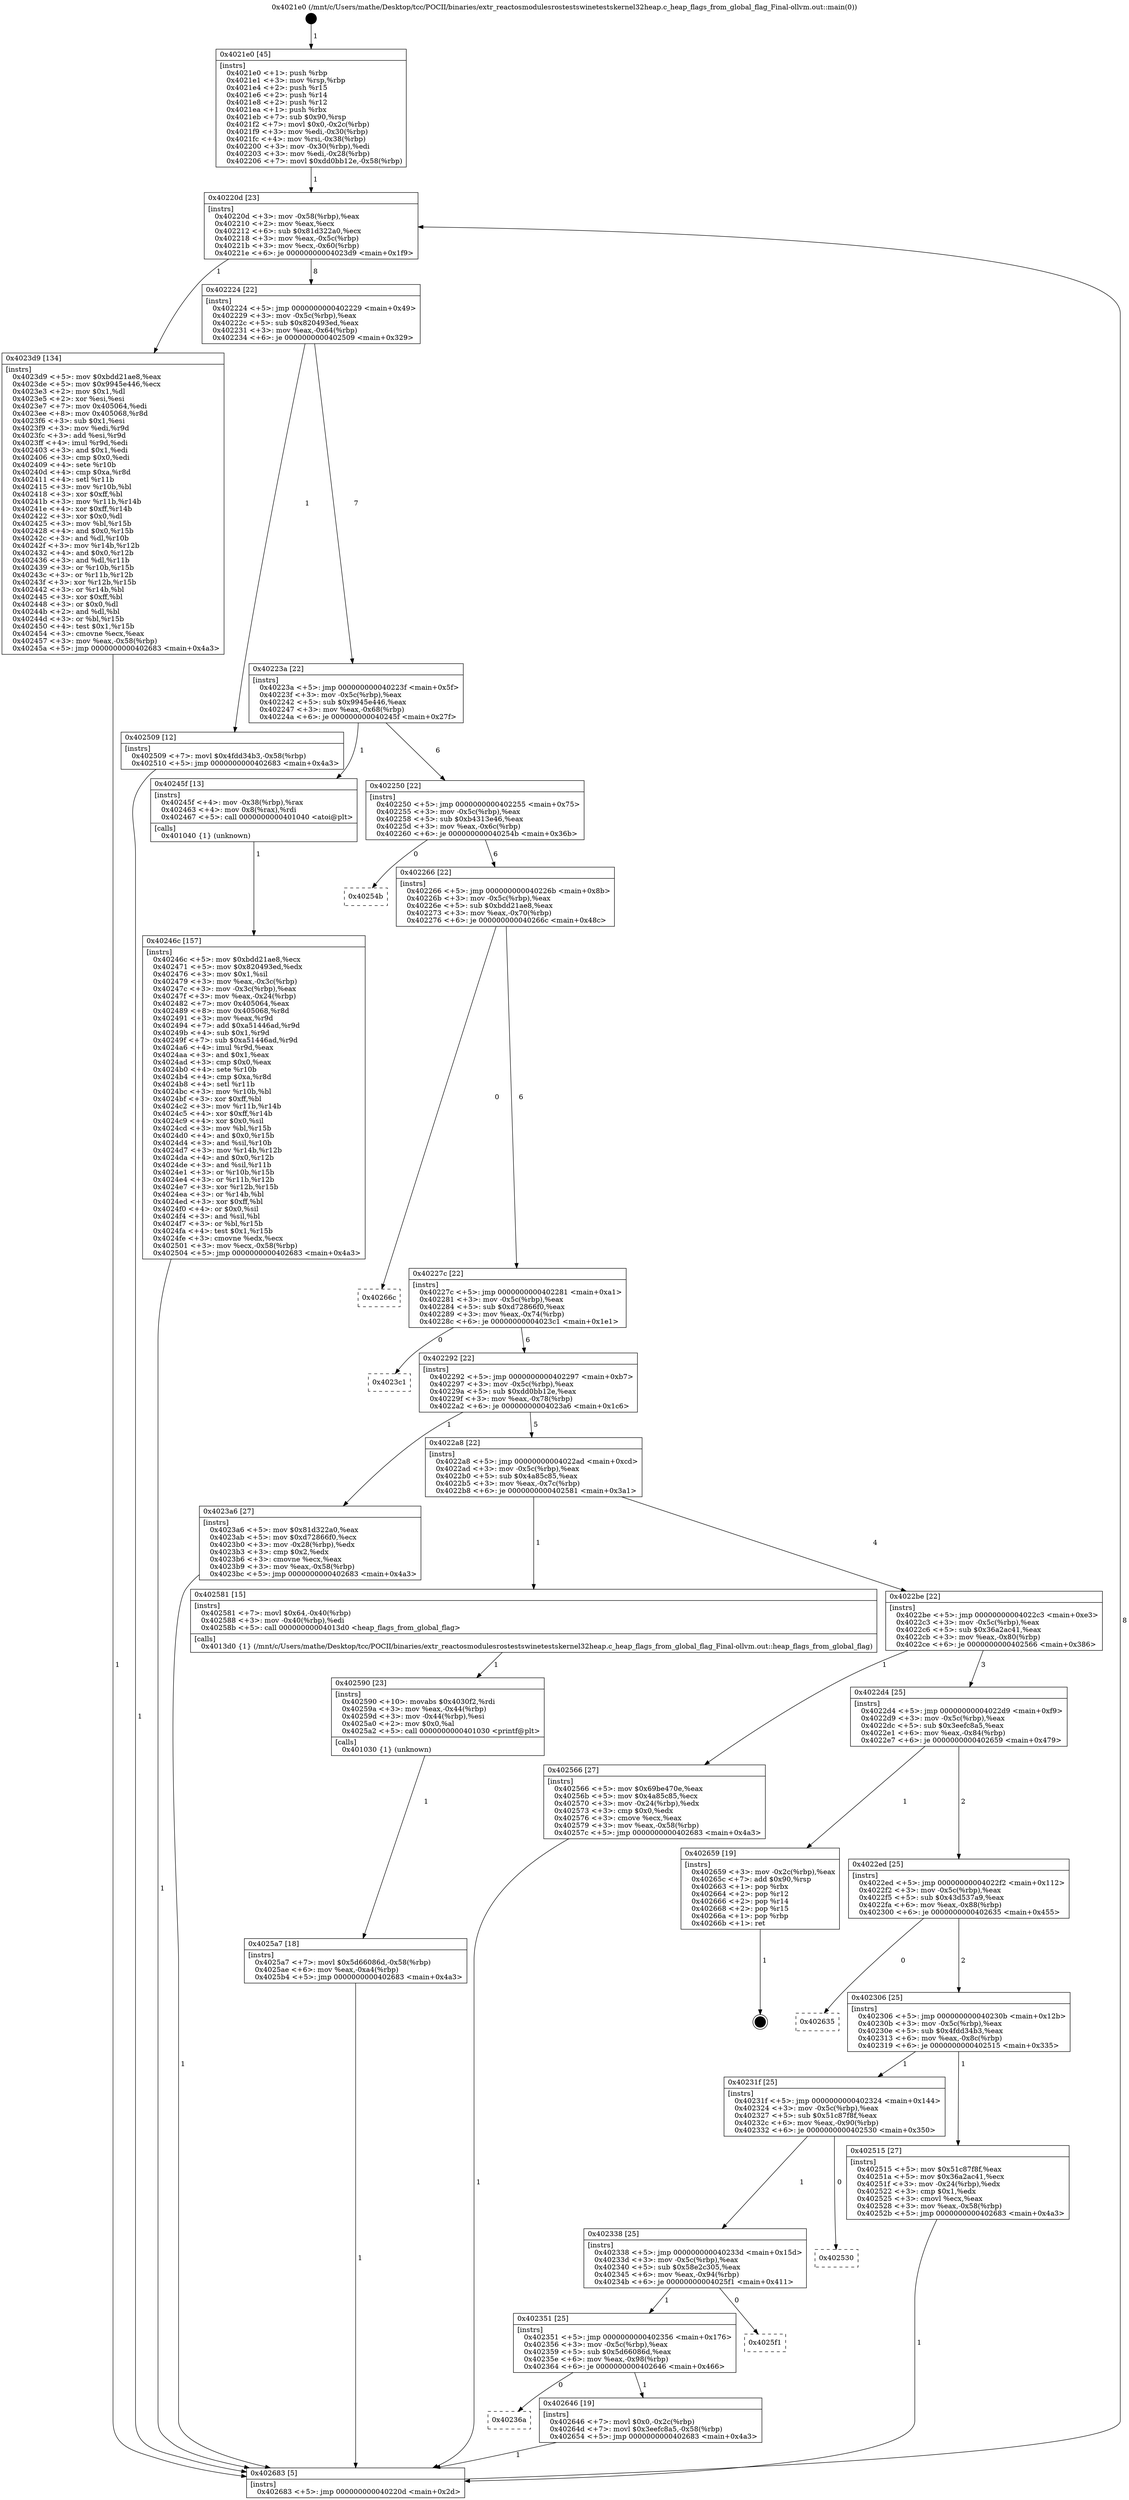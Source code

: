 digraph "0x4021e0" {
  label = "0x4021e0 (/mnt/c/Users/mathe/Desktop/tcc/POCII/binaries/extr_reactosmodulesrostestswinetestskernel32heap.c_heap_flags_from_global_flag_Final-ollvm.out::main(0))"
  labelloc = "t"
  node[shape=record]

  Entry [label="",width=0.3,height=0.3,shape=circle,fillcolor=black,style=filled]
  "0x40220d" [label="{
     0x40220d [23]\l
     | [instrs]\l
     &nbsp;&nbsp;0x40220d \<+3\>: mov -0x58(%rbp),%eax\l
     &nbsp;&nbsp;0x402210 \<+2\>: mov %eax,%ecx\l
     &nbsp;&nbsp;0x402212 \<+6\>: sub $0x81d322a0,%ecx\l
     &nbsp;&nbsp;0x402218 \<+3\>: mov %eax,-0x5c(%rbp)\l
     &nbsp;&nbsp;0x40221b \<+3\>: mov %ecx,-0x60(%rbp)\l
     &nbsp;&nbsp;0x40221e \<+6\>: je 00000000004023d9 \<main+0x1f9\>\l
  }"]
  "0x4023d9" [label="{
     0x4023d9 [134]\l
     | [instrs]\l
     &nbsp;&nbsp;0x4023d9 \<+5\>: mov $0xbdd21ae8,%eax\l
     &nbsp;&nbsp;0x4023de \<+5\>: mov $0x9945e446,%ecx\l
     &nbsp;&nbsp;0x4023e3 \<+2\>: mov $0x1,%dl\l
     &nbsp;&nbsp;0x4023e5 \<+2\>: xor %esi,%esi\l
     &nbsp;&nbsp;0x4023e7 \<+7\>: mov 0x405064,%edi\l
     &nbsp;&nbsp;0x4023ee \<+8\>: mov 0x405068,%r8d\l
     &nbsp;&nbsp;0x4023f6 \<+3\>: sub $0x1,%esi\l
     &nbsp;&nbsp;0x4023f9 \<+3\>: mov %edi,%r9d\l
     &nbsp;&nbsp;0x4023fc \<+3\>: add %esi,%r9d\l
     &nbsp;&nbsp;0x4023ff \<+4\>: imul %r9d,%edi\l
     &nbsp;&nbsp;0x402403 \<+3\>: and $0x1,%edi\l
     &nbsp;&nbsp;0x402406 \<+3\>: cmp $0x0,%edi\l
     &nbsp;&nbsp;0x402409 \<+4\>: sete %r10b\l
     &nbsp;&nbsp;0x40240d \<+4\>: cmp $0xa,%r8d\l
     &nbsp;&nbsp;0x402411 \<+4\>: setl %r11b\l
     &nbsp;&nbsp;0x402415 \<+3\>: mov %r10b,%bl\l
     &nbsp;&nbsp;0x402418 \<+3\>: xor $0xff,%bl\l
     &nbsp;&nbsp;0x40241b \<+3\>: mov %r11b,%r14b\l
     &nbsp;&nbsp;0x40241e \<+4\>: xor $0xff,%r14b\l
     &nbsp;&nbsp;0x402422 \<+3\>: xor $0x0,%dl\l
     &nbsp;&nbsp;0x402425 \<+3\>: mov %bl,%r15b\l
     &nbsp;&nbsp;0x402428 \<+4\>: and $0x0,%r15b\l
     &nbsp;&nbsp;0x40242c \<+3\>: and %dl,%r10b\l
     &nbsp;&nbsp;0x40242f \<+3\>: mov %r14b,%r12b\l
     &nbsp;&nbsp;0x402432 \<+4\>: and $0x0,%r12b\l
     &nbsp;&nbsp;0x402436 \<+3\>: and %dl,%r11b\l
     &nbsp;&nbsp;0x402439 \<+3\>: or %r10b,%r15b\l
     &nbsp;&nbsp;0x40243c \<+3\>: or %r11b,%r12b\l
     &nbsp;&nbsp;0x40243f \<+3\>: xor %r12b,%r15b\l
     &nbsp;&nbsp;0x402442 \<+3\>: or %r14b,%bl\l
     &nbsp;&nbsp;0x402445 \<+3\>: xor $0xff,%bl\l
     &nbsp;&nbsp;0x402448 \<+3\>: or $0x0,%dl\l
     &nbsp;&nbsp;0x40244b \<+2\>: and %dl,%bl\l
     &nbsp;&nbsp;0x40244d \<+3\>: or %bl,%r15b\l
     &nbsp;&nbsp;0x402450 \<+4\>: test $0x1,%r15b\l
     &nbsp;&nbsp;0x402454 \<+3\>: cmovne %ecx,%eax\l
     &nbsp;&nbsp;0x402457 \<+3\>: mov %eax,-0x58(%rbp)\l
     &nbsp;&nbsp;0x40245a \<+5\>: jmp 0000000000402683 \<main+0x4a3\>\l
  }"]
  "0x402224" [label="{
     0x402224 [22]\l
     | [instrs]\l
     &nbsp;&nbsp;0x402224 \<+5\>: jmp 0000000000402229 \<main+0x49\>\l
     &nbsp;&nbsp;0x402229 \<+3\>: mov -0x5c(%rbp),%eax\l
     &nbsp;&nbsp;0x40222c \<+5\>: sub $0x820493ed,%eax\l
     &nbsp;&nbsp;0x402231 \<+3\>: mov %eax,-0x64(%rbp)\l
     &nbsp;&nbsp;0x402234 \<+6\>: je 0000000000402509 \<main+0x329\>\l
  }"]
  Exit [label="",width=0.3,height=0.3,shape=circle,fillcolor=black,style=filled,peripheries=2]
  "0x402509" [label="{
     0x402509 [12]\l
     | [instrs]\l
     &nbsp;&nbsp;0x402509 \<+7\>: movl $0x4fdd34b3,-0x58(%rbp)\l
     &nbsp;&nbsp;0x402510 \<+5\>: jmp 0000000000402683 \<main+0x4a3\>\l
  }"]
  "0x40223a" [label="{
     0x40223a [22]\l
     | [instrs]\l
     &nbsp;&nbsp;0x40223a \<+5\>: jmp 000000000040223f \<main+0x5f\>\l
     &nbsp;&nbsp;0x40223f \<+3\>: mov -0x5c(%rbp),%eax\l
     &nbsp;&nbsp;0x402242 \<+5\>: sub $0x9945e446,%eax\l
     &nbsp;&nbsp;0x402247 \<+3\>: mov %eax,-0x68(%rbp)\l
     &nbsp;&nbsp;0x40224a \<+6\>: je 000000000040245f \<main+0x27f\>\l
  }"]
  "0x40236a" [label="{
     0x40236a\l
  }", style=dashed]
  "0x40245f" [label="{
     0x40245f [13]\l
     | [instrs]\l
     &nbsp;&nbsp;0x40245f \<+4\>: mov -0x38(%rbp),%rax\l
     &nbsp;&nbsp;0x402463 \<+4\>: mov 0x8(%rax),%rdi\l
     &nbsp;&nbsp;0x402467 \<+5\>: call 0000000000401040 \<atoi@plt\>\l
     | [calls]\l
     &nbsp;&nbsp;0x401040 \{1\} (unknown)\l
  }"]
  "0x402250" [label="{
     0x402250 [22]\l
     | [instrs]\l
     &nbsp;&nbsp;0x402250 \<+5\>: jmp 0000000000402255 \<main+0x75\>\l
     &nbsp;&nbsp;0x402255 \<+3\>: mov -0x5c(%rbp),%eax\l
     &nbsp;&nbsp;0x402258 \<+5\>: sub $0xb4313e46,%eax\l
     &nbsp;&nbsp;0x40225d \<+3\>: mov %eax,-0x6c(%rbp)\l
     &nbsp;&nbsp;0x402260 \<+6\>: je 000000000040254b \<main+0x36b\>\l
  }"]
  "0x402646" [label="{
     0x402646 [19]\l
     | [instrs]\l
     &nbsp;&nbsp;0x402646 \<+7\>: movl $0x0,-0x2c(%rbp)\l
     &nbsp;&nbsp;0x40264d \<+7\>: movl $0x3eefc8a5,-0x58(%rbp)\l
     &nbsp;&nbsp;0x402654 \<+5\>: jmp 0000000000402683 \<main+0x4a3\>\l
  }"]
  "0x40254b" [label="{
     0x40254b\l
  }", style=dashed]
  "0x402266" [label="{
     0x402266 [22]\l
     | [instrs]\l
     &nbsp;&nbsp;0x402266 \<+5\>: jmp 000000000040226b \<main+0x8b\>\l
     &nbsp;&nbsp;0x40226b \<+3\>: mov -0x5c(%rbp),%eax\l
     &nbsp;&nbsp;0x40226e \<+5\>: sub $0xbdd21ae8,%eax\l
     &nbsp;&nbsp;0x402273 \<+3\>: mov %eax,-0x70(%rbp)\l
     &nbsp;&nbsp;0x402276 \<+6\>: je 000000000040266c \<main+0x48c\>\l
  }"]
  "0x402351" [label="{
     0x402351 [25]\l
     | [instrs]\l
     &nbsp;&nbsp;0x402351 \<+5\>: jmp 0000000000402356 \<main+0x176\>\l
     &nbsp;&nbsp;0x402356 \<+3\>: mov -0x5c(%rbp),%eax\l
     &nbsp;&nbsp;0x402359 \<+5\>: sub $0x5d66086d,%eax\l
     &nbsp;&nbsp;0x40235e \<+6\>: mov %eax,-0x98(%rbp)\l
     &nbsp;&nbsp;0x402364 \<+6\>: je 0000000000402646 \<main+0x466\>\l
  }"]
  "0x40266c" [label="{
     0x40266c\l
  }", style=dashed]
  "0x40227c" [label="{
     0x40227c [22]\l
     | [instrs]\l
     &nbsp;&nbsp;0x40227c \<+5\>: jmp 0000000000402281 \<main+0xa1\>\l
     &nbsp;&nbsp;0x402281 \<+3\>: mov -0x5c(%rbp),%eax\l
     &nbsp;&nbsp;0x402284 \<+5\>: sub $0xd72866f0,%eax\l
     &nbsp;&nbsp;0x402289 \<+3\>: mov %eax,-0x74(%rbp)\l
     &nbsp;&nbsp;0x40228c \<+6\>: je 00000000004023c1 \<main+0x1e1\>\l
  }"]
  "0x4025f1" [label="{
     0x4025f1\l
  }", style=dashed]
  "0x4023c1" [label="{
     0x4023c1\l
  }", style=dashed]
  "0x402292" [label="{
     0x402292 [22]\l
     | [instrs]\l
     &nbsp;&nbsp;0x402292 \<+5\>: jmp 0000000000402297 \<main+0xb7\>\l
     &nbsp;&nbsp;0x402297 \<+3\>: mov -0x5c(%rbp),%eax\l
     &nbsp;&nbsp;0x40229a \<+5\>: sub $0xdd0bb12e,%eax\l
     &nbsp;&nbsp;0x40229f \<+3\>: mov %eax,-0x78(%rbp)\l
     &nbsp;&nbsp;0x4022a2 \<+6\>: je 00000000004023a6 \<main+0x1c6\>\l
  }"]
  "0x402338" [label="{
     0x402338 [25]\l
     | [instrs]\l
     &nbsp;&nbsp;0x402338 \<+5\>: jmp 000000000040233d \<main+0x15d\>\l
     &nbsp;&nbsp;0x40233d \<+3\>: mov -0x5c(%rbp),%eax\l
     &nbsp;&nbsp;0x402340 \<+5\>: sub $0x58e2c305,%eax\l
     &nbsp;&nbsp;0x402345 \<+6\>: mov %eax,-0x94(%rbp)\l
     &nbsp;&nbsp;0x40234b \<+6\>: je 00000000004025f1 \<main+0x411\>\l
  }"]
  "0x4023a6" [label="{
     0x4023a6 [27]\l
     | [instrs]\l
     &nbsp;&nbsp;0x4023a6 \<+5\>: mov $0x81d322a0,%eax\l
     &nbsp;&nbsp;0x4023ab \<+5\>: mov $0xd72866f0,%ecx\l
     &nbsp;&nbsp;0x4023b0 \<+3\>: mov -0x28(%rbp),%edx\l
     &nbsp;&nbsp;0x4023b3 \<+3\>: cmp $0x2,%edx\l
     &nbsp;&nbsp;0x4023b6 \<+3\>: cmovne %ecx,%eax\l
     &nbsp;&nbsp;0x4023b9 \<+3\>: mov %eax,-0x58(%rbp)\l
     &nbsp;&nbsp;0x4023bc \<+5\>: jmp 0000000000402683 \<main+0x4a3\>\l
  }"]
  "0x4022a8" [label="{
     0x4022a8 [22]\l
     | [instrs]\l
     &nbsp;&nbsp;0x4022a8 \<+5\>: jmp 00000000004022ad \<main+0xcd\>\l
     &nbsp;&nbsp;0x4022ad \<+3\>: mov -0x5c(%rbp),%eax\l
     &nbsp;&nbsp;0x4022b0 \<+5\>: sub $0x4a85c85,%eax\l
     &nbsp;&nbsp;0x4022b5 \<+3\>: mov %eax,-0x7c(%rbp)\l
     &nbsp;&nbsp;0x4022b8 \<+6\>: je 0000000000402581 \<main+0x3a1\>\l
  }"]
  "0x402683" [label="{
     0x402683 [5]\l
     | [instrs]\l
     &nbsp;&nbsp;0x402683 \<+5\>: jmp 000000000040220d \<main+0x2d\>\l
  }"]
  "0x4021e0" [label="{
     0x4021e0 [45]\l
     | [instrs]\l
     &nbsp;&nbsp;0x4021e0 \<+1\>: push %rbp\l
     &nbsp;&nbsp;0x4021e1 \<+3\>: mov %rsp,%rbp\l
     &nbsp;&nbsp;0x4021e4 \<+2\>: push %r15\l
     &nbsp;&nbsp;0x4021e6 \<+2\>: push %r14\l
     &nbsp;&nbsp;0x4021e8 \<+2\>: push %r12\l
     &nbsp;&nbsp;0x4021ea \<+1\>: push %rbx\l
     &nbsp;&nbsp;0x4021eb \<+7\>: sub $0x90,%rsp\l
     &nbsp;&nbsp;0x4021f2 \<+7\>: movl $0x0,-0x2c(%rbp)\l
     &nbsp;&nbsp;0x4021f9 \<+3\>: mov %edi,-0x30(%rbp)\l
     &nbsp;&nbsp;0x4021fc \<+4\>: mov %rsi,-0x38(%rbp)\l
     &nbsp;&nbsp;0x402200 \<+3\>: mov -0x30(%rbp),%edi\l
     &nbsp;&nbsp;0x402203 \<+3\>: mov %edi,-0x28(%rbp)\l
     &nbsp;&nbsp;0x402206 \<+7\>: movl $0xdd0bb12e,-0x58(%rbp)\l
  }"]
  "0x40246c" [label="{
     0x40246c [157]\l
     | [instrs]\l
     &nbsp;&nbsp;0x40246c \<+5\>: mov $0xbdd21ae8,%ecx\l
     &nbsp;&nbsp;0x402471 \<+5\>: mov $0x820493ed,%edx\l
     &nbsp;&nbsp;0x402476 \<+3\>: mov $0x1,%sil\l
     &nbsp;&nbsp;0x402479 \<+3\>: mov %eax,-0x3c(%rbp)\l
     &nbsp;&nbsp;0x40247c \<+3\>: mov -0x3c(%rbp),%eax\l
     &nbsp;&nbsp;0x40247f \<+3\>: mov %eax,-0x24(%rbp)\l
     &nbsp;&nbsp;0x402482 \<+7\>: mov 0x405064,%eax\l
     &nbsp;&nbsp;0x402489 \<+8\>: mov 0x405068,%r8d\l
     &nbsp;&nbsp;0x402491 \<+3\>: mov %eax,%r9d\l
     &nbsp;&nbsp;0x402494 \<+7\>: add $0xa51446ad,%r9d\l
     &nbsp;&nbsp;0x40249b \<+4\>: sub $0x1,%r9d\l
     &nbsp;&nbsp;0x40249f \<+7\>: sub $0xa51446ad,%r9d\l
     &nbsp;&nbsp;0x4024a6 \<+4\>: imul %r9d,%eax\l
     &nbsp;&nbsp;0x4024aa \<+3\>: and $0x1,%eax\l
     &nbsp;&nbsp;0x4024ad \<+3\>: cmp $0x0,%eax\l
     &nbsp;&nbsp;0x4024b0 \<+4\>: sete %r10b\l
     &nbsp;&nbsp;0x4024b4 \<+4\>: cmp $0xa,%r8d\l
     &nbsp;&nbsp;0x4024b8 \<+4\>: setl %r11b\l
     &nbsp;&nbsp;0x4024bc \<+3\>: mov %r10b,%bl\l
     &nbsp;&nbsp;0x4024bf \<+3\>: xor $0xff,%bl\l
     &nbsp;&nbsp;0x4024c2 \<+3\>: mov %r11b,%r14b\l
     &nbsp;&nbsp;0x4024c5 \<+4\>: xor $0xff,%r14b\l
     &nbsp;&nbsp;0x4024c9 \<+4\>: xor $0x0,%sil\l
     &nbsp;&nbsp;0x4024cd \<+3\>: mov %bl,%r15b\l
     &nbsp;&nbsp;0x4024d0 \<+4\>: and $0x0,%r15b\l
     &nbsp;&nbsp;0x4024d4 \<+3\>: and %sil,%r10b\l
     &nbsp;&nbsp;0x4024d7 \<+3\>: mov %r14b,%r12b\l
     &nbsp;&nbsp;0x4024da \<+4\>: and $0x0,%r12b\l
     &nbsp;&nbsp;0x4024de \<+3\>: and %sil,%r11b\l
     &nbsp;&nbsp;0x4024e1 \<+3\>: or %r10b,%r15b\l
     &nbsp;&nbsp;0x4024e4 \<+3\>: or %r11b,%r12b\l
     &nbsp;&nbsp;0x4024e7 \<+3\>: xor %r12b,%r15b\l
     &nbsp;&nbsp;0x4024ea \<+3\>: or %r14b,%bl\l
     &nbsp;&nbsp;0x4024ed \<+3\>: xor $0xff,%bl\l
     &nbsp;&nbsp;0x4024f0 \<+4\>: or $0x0,%sil\l
     &nbsp;&nbsp;0x4024f4 \<+3\>: and %sil,%bl\l
     &nbsp;&nbsp;0x4024f7 \<+3\>: or %bl,%r15b\l
     &nbsp;&nbsp;0x4024fa \<+4\>: test $0x1,%r15b\l
     &nbsp;&nbsp;0x4024fe \<+3\>: cmovne %edx,%ecx\l
     &nbsp;&nbsp;0x402501 \<+3\>: mov %ecx,-0x58(%rbp)\l
     &nbsp;&nbsp;0x402504 \<+5\>: jmp 0000000000402683 \<main+0x4a3\>\l
  }"]
  "0x402530" [label="{
     0x402530\l
  }", style=dashed]
  "0x402581" [label="{
     0x402581 [15]\l
     | [instrs]\l
     &nbsp;&nbsp;0x402581 \<+7\>: movl $0x64,-0x40(%rbp)\l
     &nbsp;&nbsp;0x402588 \<+3\>: mov -0x40(%rbp),%edi\l
     &nbsp;&nbsp;0x40258b \<+5\>: call 00000000004013d0 \<heap_flags_from_global_flag\>\l
     | [calls]\l
     &nbsp;&nbsp;0x4013d0 \{1\} (/mnt/c/Users/mathe/Desktop/tcc/POCII/binaries/extr_reactosmodulesrostestswinetestskernel32heap.c_heap_flags_from_global_flag_Final-ollvm.out::heap_flags_from_global_flag)\l
  }"]
  "0x4022be" [label="{
     0x4022be [22]\l
     | [instrs]\l
     &nbsp;&nbsp;0x4022be \<+5\>: jmp 00000000004022c3 \<main+0xe3\>\l
     &nbsp;&nbsp;0x4022c3 \<+3\>: mov -0x5c(%rbp),%eax\l
     &nbsp;&nbsp;0x4022c6 \<+5\>: sub $0x36a2ac41,%eax\l
     &nbsp;&nbsp;0x4022cb \<+3\>: mov %eax,-0x80(%rbp)\l
     &nbsp;&nbsp;0x4022ce \<+6\>: je 0000000000402566 \<main+0x386\>\l
  }"]
  "0x4025a7" [label="{
     0x4025a7 [18]\l
     | [instrs]\l
     &nbsp;&nbsp;0x4025a7 \<+7\>: movl $0x5d66086d,-0x58(%rbp)\l
     &nbsp;&nbsp;0x4025ae \<+6\>: mov %eax,-0xa4(%rbp)\l
     &nbsp;&nbsp;0x4025b4 \<+5\>: jmp 0000000000402683 \<main+0x4a3\>\l
  }"]
  "0x402566" [label="{
     0x402566 [27]\l
     | [instrs]\l
     &nbsp;&nbsp;0x402566 \<+5\>: mov $0x69be470e,%eax\l
     &nbsp;&nbsp;0x40256b \<+5\>: mov $0x4a85c85,%ecx\l
     &nbsp;&nbsp;0x402570 \<+3\>: mov -0x24(%rbp),%edx\l
     &nbsp;&nbsp;0x402573 \<+3\>: cmp $0x0,%edx\l
     &nbsp;&nbsp;0x402576 \<+3\>: cmove %ecx,%eax\l
     &nbsp;&nbsp;0x402579 \<+3\>: mov %eax,-0x58(%rbp)\l
     &nbsp;&nbsp;0x40257c \<+5\>: jmp 0000000000402683 \<main+0x4a3\>\l
  }"]
  "0x4022d4" [label="{
     0x4022d4 [25]\l
     | [instrs]\l
     &nbsp;&nbsp;0x4022d4 \<+5\>: jmp 00000000004022d9 \<main+0xf9\>\l
     &nbsp;&nbsp;0x4022d9 \<+3\>: mov -0x5c(%rbp),%eax\l
     &nbsp;&nbsp;0x4022dc \<+5\>: sub $0x3eefc8a5,%eax\l
     &nbsp;&nbsp;0x4022e1 \<+6\>: mov %eax,-0x84(%rbp)\l
     &nbsp;&nbsp;0x4022e7 \<+6\>: je 0000000000402659 \<main+0x479\>\l
  }"]
  "0x402590" [label="{
     0x402590 [23]\l
     | [instrs]\l
     &nbsp;&nbsp;0x402590 \<+10\>: movabs $0x4030f2,%rdi\l
     &nbsp;&nbsp;0x40259a \<+3\>: mov %eax,-0x44(%rbp)\l
     &nbsp;&nbsp;0x40259d \<+3\>: mov -0x44(%rbp),%esi\l
     &nbsp;&nbsp;0x4025a0 \<+2\>: mov $0x0,%al\l
     &nbsp;&nbsp;0x4025a2 \<+5\>: call 0000000000401030 \<printf@plt\>\l
     | [calls]\l
     &nbsp;&nbsp;0x401030 \{1\} (unknown)\l
  }"]
  "0x402659" [label="{
     0x402659 [19]\l
     | [instrs]\l
     &nbsp;&nbsp;0x402659 \<+3\>: mov -0x2c(%rbp),%eax\l
     &nbsp;&nbsp;0x40265c \<+7\>: add $0x90,%rsp\l
     &nbsp;&nbsp;0x402663 \<+1\>: pop %rbx\l
     &nbsp;&nbsp;0x402664 \<+2\>: pop %r12\l
     &nbsp;&nbsp;0x402666 \<+2\>: pop %r14\l
     &nbsp;&nbsp;0x402668 \<+2\>: pop %r15\l
     &nbsp;&nbsp;0x40266a \<+1\>: pop %rbp\l
     &nbsp;&nbsp;0x40266b \<+1\>: ret\l
  }"]
  "0x4022ed" [label="{
     0x4022ed [25]\l
     | [instrs]\l
     &nbsp;&nbsp;0x4022ed \<+5\>: jmp 00000000004022f2 \<main+0x112\>\l
     &nbsp;&nbsp;0x4022f2 \<+3\>: mov -0x5c(%rbp),%eax\l
     &nbsp;&nbsp;0x4022f5 \<+5\>: sub $0x43d537a9,%eax\l
     &nbsp;&nbsp;0x4022fa \<+6\>: mov %eax,-0x88(%rbp)\l
     &nbsp;&nbsp;0x402300 \<+6\>: je 0000000000402635 \<main+0x455\>\l
  }"]
  "0x40231f" [label="{
     0x40231f [25]\l
     | [instrs]\l
     &nbsp;&nbsp;0x40231f \<+5\>: jmp 0000000000402324 \<main+0x144\>\l
     &nbsp;&nbsp;0x402324 \<+3\>: mov -0x5c(%rbp),%eax\l
     &nbsp;&nbsp;0x402327 \<+5\>: sub $0x51c87f8f,%eax\l
     &nbsp;&nbsp;0x40232c \<+6\>: mov %eax,-0x90(%rbp)\l
     &nbsp;&nbsp;0x402332 \<+6\>: je 0000000000402530 \<main+0x350\>\l
  }"]
  "0x402635" [label="{
     0x402635\l
  }", style=dashed]
  "0x402306" [label="{
     0x402306 [25]\l
     | [instrs]\l
     &nbsp;&nbsp;0x402306 \<+5\>: jmp 000000000040230b \<main+0x12b\>\l
     &nbsp;&nbsp;0x40230b \<+3\>: mov -0x5c(%rbp),%eax\l
     &nbsp;&nbsp;0x40230e \<+5\>: sub $0x4fdd34b3,%eax\l
     &nbsp;&nbsp;0x402313 \<+6\>: mov %eax,-0x8c(%rbp)\l
     &nbsp;&nbsp;0x402319 \<+6\>: je 0000000000402515 \<main+0x335\>\l
  }"]
  "0x402515" [label="{
     0x402515 [27]\l
     | [instrs]\l
     &nbsp;&nbsp;0x402515 \<+5\>: mov $0x51c87f8f,%eax\l
     &nbsp;&nbsp;0x40251a \<+5\>: mov $0x36a2ac41,%ecx\l
     &nbsp;&nbsp;0x40251f \<+3\>: mov -0x24(%rbp),%edx\l
     &nbsp;&nbsp;0x402522 \<+3\>: cmp $0x1,%edx\l
     &nbsp;&nbsp;0x402525 \<+3\>: cmovl %ecx,%eax\l
     &nbsp;&nbsp;0x402528 \<+3\>: mov %eax,-0x58(%rbp)\l
     &nbsp;&nbsp;0x40252b \<+5\>: jmp 0000000000402683 \<main+0x4a3\>\l
  }"]
  Entry -> "0x4021e0" [label=" 1"]
  "0x40220d" -> "0x4023d9" [label=" 1"]
  "0x40220d" -> "0x402224" [label=" 8"]
  "0x402659" -> Exit [label=" 1"]
  "0x402224" -> "0x402509" [label=" 1"]
  "0x402224" -> "0x40223a" [label=" 7"]
  "0x402646" -> "0x402683" [label=" 1"]
  "0x40223a" -> "0x40245f" [label=" 1"]
  "0x40223a" -> "0x402250" [label=" 6"]
  "0x402351" -> "0x40236a" [label=" 0"]
  "0x402250" -> "0x40254b" [label=" 0"]
  "0x402250" -> "0x402266" [label=" 6"]
  "0x402351" -> "0x402646" [label=" 1"]
  "0x402266" -> "0x40266c" [label=" 0"]
  "0x402266" -> "0x40227c" [label=" 6"]
  "0x402338" -> "0x402351" [label=" 1"]
  "0x40227c" -> "0x4023c1" [label=" 0"]
  "0x40227c" -> "0x402292" [label=" 6"]
  "0x402338" -> "0x4025f1" [label=" 0"]
  "0x402292" -> "0x4023a6" [label=" 1"]
  "0x402292" -> "0x4022a8" [label=" 5"]
  "0x4023a6" -> "0x402683" [label=" 1"]
  "0x4021e0" -> "0x40220d" [label=" 1"]
  "0x402683" -> "0x40220d" [label=" 8"]
  "0x4023d9" -> "0x402683" [label=" 1"]
  "0x40245f" -> "0x40246c" [label=" 1"]
  "0x40246c" -> "0x402683" [label=" 1"]
  "0x402509" -> "0x402683" [label=" 1"]
  "0x40231f" -> "0x402338" [label=" 1"]
  "0x4022a8" -> "0x402581" [label=" 1"]
  "0x4022a8" -> "0x4022be" [label=" 4"]
  "0x40231f" -> "0x402530" [label=" 0"]
  "0x4022be" -> "0x402566" [label=" 1"]
  "0x4022be" -> "0x4022d4" [label=" 3"]
  "0x4025a7" -> "0x402683" [label=" 1"]
  "0x4022d4" -> "0x402659" [label=" 1"]
  "0x4022d4" -> "0x4022ed" [label=" 2"]
  "0x402590" -> "0x4025a7" [label=" 1"]
  "0x4022ed" -> "0x402635" [label=" 0"]
  "0x4022ed" -> "0x402306" [label=" 2"]
  "0x402581" -> "0x402590" [label=" 1"]
  "0x402306" -> "0x402515" [label=" 1"]
  "0x402306" -> "0x40231f" [label=" 1"]
  "0x402515" -> "0x402683" [label=" 1"]
  "0x402566" -> "0x402683" [label=" 1"]
}
